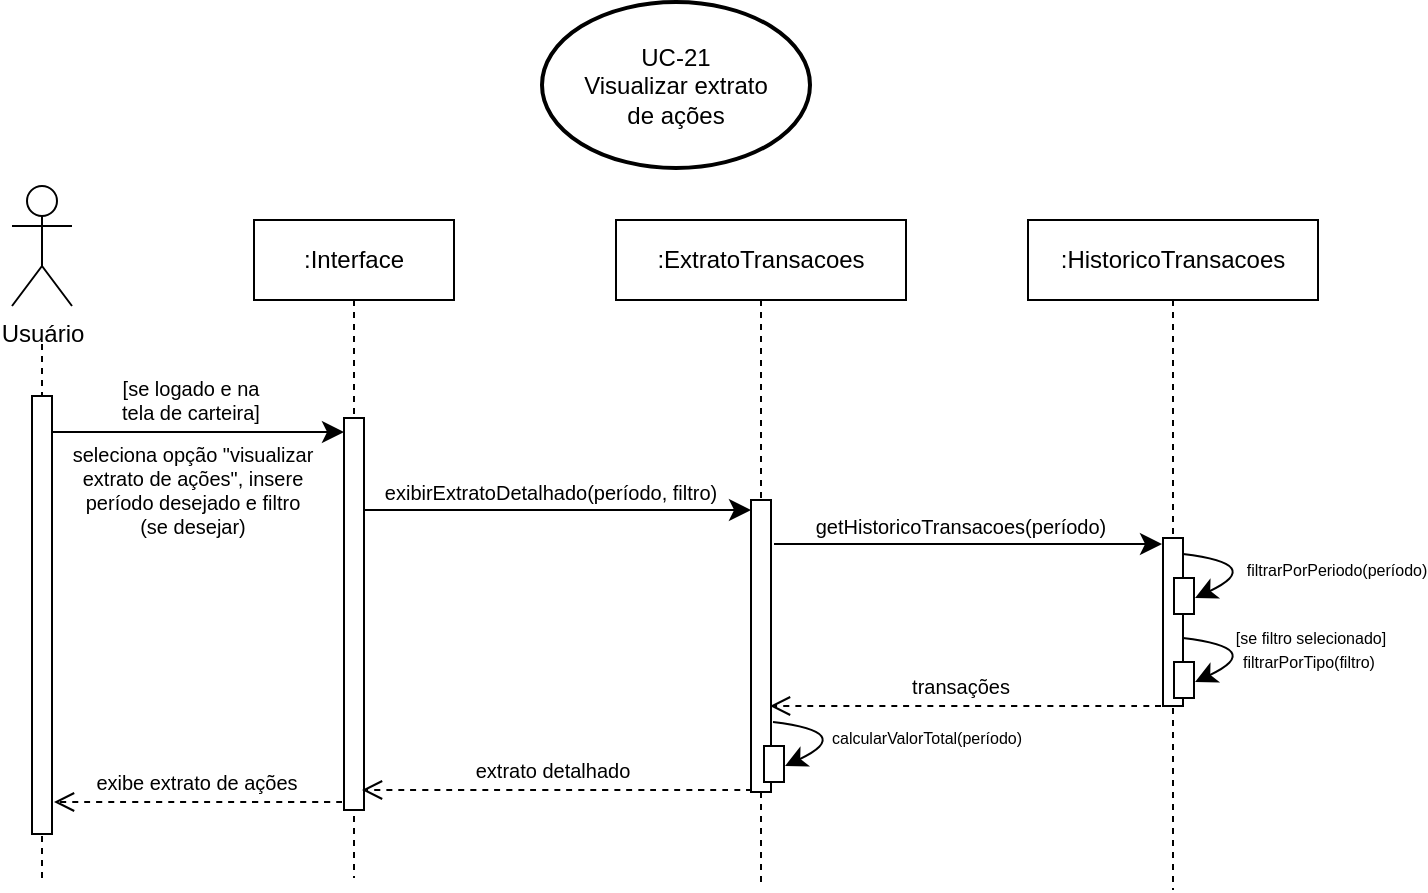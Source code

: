 <mxfile version="24.7.17">
  <diagram name="Page-1" id="x5GulW5hpHZzHsGW3e24">
    <mxGraphModel dx="1389" dy="980" grid="0" gridSize="10" guides="1" tooltips="1" connect="1" arrows="1" fold="1" page="0" pageScale="1" pageWidth="850" pageHeight="1100" math="0" shadow="0">
      <root>
        <mxCell id="0" />
        <mxCell id="1" parent="0" />
        <mxCell id="AGan5aRGakAMqPL-kEG_-1" value=":Interface" style="shape=umlLifeline;perimeter=lifelinePerimeter;whiteSpace=wrap;html=1;container=0;dropTarget=0;collapsible=0;recursiveResize=0;outlineConnect=0;portConstraint=eastwest;newEdgeStyle={&quot;edgeStyle&quot;:&quot;elbowEdgeStyle&quot;,&quot;elbow&quot;:&quot;vertical&quot;,&quot;curved&quot;:0,&quot;rounded&quot;:0};" parent="1" vertex="1">
          <mxGeometry x="63" y="-7" width="100" height="329" as="geometry" />
        </mxCell>
        <mxCell id="AGan5aRGakAMqPL-kEG_-2" value="" style="html=1;points=[];perimeter=orthogonalPerimeter;outlineConnect=0;targetShapes=umlLifeline;portConstraint=eastwest;newEdgeStyle={&quot;edgeStyle&quot;:&quot;elbowEdgeStyle&quot;,&quot;elbow&quot;:&quot;vertical&quot;,&quot;curved&quot;:0,&quot;rounded&quot;:0};" parent="AGan5aRGakAMqPL-kEG_-1" vertex="1">
          <mxGeometry x="45" y="99" width="10" height="196" as="geometry" />
        </mxCell>
        <mxCell id="AGan5aRGakAMqPL-kEG_-9" value="" style="endArrow=none;dashed=1;html=1;rounded=0;" parent="1" edge="1">
          <mxGeometry width="50" height="50" relative="1" as="geometry">
            <mxPoint x="-43" y="322" as="sourcePoint" />
            <mxPoint x="-43" y="55" as="targetPoint" />
          </mxGeometry>
        </mxCell>
        <mxCell id="AGan5aRGakAMqPL-kEG_-10" value="Usuário" style="shape=umlActor;verticalLabelPosition=bottom;verticalAlign=top;html=1;outlineConnect=0;" parent="1" vertex="1">
          <mxGeometry x="-58" y="-24" width="30" height="60" as="geometry" />
        </mxCell>
        <mxCell id="AGan5aRGakAMqPL-kEG_-11" value="" style="rounded=0;whiteSpace=wrap;html=1;" parent="1" vertex="1">
          <mxGeometry x="-48" y="81" width="10" height="219" as="geometry" />
        </mxCell>
        <mxCell id="AGan5aRGakAMqPL-kEG_-12" value="" style="endArrow=classic;html=1;rounded=0;fontSize=12;startSize=8;endSize=8;curved=1;" parent="1" target="AGan5aRGakAMqPL-kEG_-2" edge="1">
          <mxGeometry width="50" height="50" relative="1" as="geometry">
            <mxPoint x="-38" y="99" as="sourcePoint" />
            <mxPoint x="12" y="49" as="targetPoint" />
          </mxGeometry>
        </mxCell>
        <mxCell id="AGan5aRGakAMqPL-kEG_-13" value="seleciona opção &quot;visualizar&lt;div&gt;extrato de ações&quot;, insere&lt;/div&gt;&lt;div&gt;período desejado e filtro&lt;/div&gt;&lt;div&gt;(se desejar)&lt;/div&gt;" style="edgeLabel;html=1;align=center;verticalAlign=middle;resizable=0;points=[];fontSize=10;" parent="AGan5aRGakAMqPL-kEG_-12" vertex="1" connectable="0">
          <mxGeometry x="0.538" y="2" relative="1" as="geometry">
            <mxPoint x="-43" y="31" as="offset" />
          </mxGeometry>
        </mxCell>
        <mxCell id="AGan5aRGakAMqPL-kEG_-14" value="[se logado e na tela de carteira]" style="text;html=1;align=center;verticalAlign=middle;whiteSpace=wrap;rounded=0;fontSize=10;" parent="1" vertex="1">
          <mxGeometry x="-12" y="68" width="87" height="30" as="geometry" />
        </mxCell>
        <mxCell id="AGan5aRGakAMqPL-kEG_-17" value="UC-21&lt;div&gt;Visualizar extrato&lt;/div&gt;&lt;div&gt;de ações&lt;/div&gt;" style="strokeWidth=2;html=1;shape=mxgraph.flowchart.start_1;whiteSpace=wrap;" parent="1" vertex="1">
          <mxGeometry x="207" y="-116" width="134" height="83" as="geometry" />
        </mxCell>
        <mxCell id="AGan5aRGakAMqPL-kEG_-49" value=":ExtratoTransacoes" style="shape=umlLifeline;perimeter=lifelinePerimeter;whiteSpace=wrap;html=1;container=0;dropTarget=0;collapsible=0;recursiveResize=0;outlineConnect=0;portConstraint=eastwest;newEdgeStyle={&quot;edgeStyle&quot;:&quot;elbowEdgeStyle&quot;,&quot;elbow&quot;:&quot;vertical&quot;,&quot;curved&quot;:0,&quot;rounded&quot;:0};" parent="1" vertex="1">
          <mxGeometry x="244" y="-7" width="145" height="331" as="geometry" />
        </mxCell>
        <mxCell id="AGan5aRGakAMqPL-kEG_-50" value="" style="html=1;points=[];perimeter=orthogonalPerimeter;outlineConnect=0;targetShapes=umlLifeline;portConstraint=eastwest;newEdgeStyle={&quot;edgeStyle&quot;:&quot;elbowEdgeStyle&quot;,&quot;elbow&quot;:&quot;vertical&quot;,&quot;curved&quot;:0,&quot;rounded&quot;:0};" parent="AGan5aRGakAMqPL-kEG_-49" vertex="1">
          <mxGeometry x="67.5" y="140" width="10" height="146" as="geometry" />
        </mxCell>
        <mxCell id="AGan5aRGakAMqPL-kEG_-5" value="&lt;span style=&quot;color: rgba(0, 0, 0, 0); font-family: monospace; font-size: 0px; text-align: start;&quot;&gt;%3CmxGraphModel%3E%3Croot%3E%3CmxCell%20id%3D%220%22%2F%3E%3CmxCell%20id%3D%221%22%20parent%3D%220%22%2F%3E%3CmxCell%20id%3D%222%22%20value%3D%22%26lt%3Bfont%20style%3D%26quot%3Bfont-size%3A%209px%3B%26quot%3B%26gt%3B%5Bse%20n%C3%A3o%20houve%26lt%3B%2Ffont%26gt%3B%26lt%3Bdiv%20style%3D%26quot%3Bfont-size%3A%209px%3B%26quot%3B%26gt%3B%26lt%3Bfont%20style%3D%26quot%3Bfont-size%3A%209px%3B%26quot%3B%26gt%3Berro%5D%26lt%3B%2Ffont%26gt%3B%26lt%3B%2Fdiv%26gt%3B%22%20style%3D%22text%3Bhtml%3D1%3Balign%3Dcenter%3BverticalAlign%3Dmiddle%3Bresizable%3D0%3Bpoints%3D%5B%5D%3Bautosize%3D1%3BstrokeColor%3Dnone%3BfillColor%3Dnone%3BfontSize%3D9%3B%22%20vertex%3D%221%22%20parent%3D%221%22%3E%3CmxGeometry%20x%3D%22438%22%20y%3D%22306%22%20width%3D%2275%22%20height%3D%2234%22%20as%3D%22geometry%22%2F%3E%3C%2FmxCell%3E%3C%2Froot%3E%3C%2FmxGraphModel%3E&lt;/span&gt;" style="html=1;points=[];perimeter=orthogonalPerimeter;outlineConnect=0;targetShapes=umlLifeline;portConstraint=eastwest;newEdgeStyle={&quot;edgeStyle&quot;:&quot;elbowEdgeStyle&quot;,&quot;elbow&quot;:&quot;vertical&quot;,&quot;curved&quot;:0,&quot;rounded&quot;:0};" parent="AGan5aRGakAMqPL-kEG_-49" vertex="1">
          <mxGeometry x="74" y="263" width="10" height="18" as="geometry" />
        </mxCell>
        <mxCell id="AGan5aRGakAMqPL-kEG_-3" value="" style="endArrow=classic;html=1;rounded=0;fontSize=12;startSize=8;endSize=8;curved=1;" parent="AGan5aRGakAMqPL-kEG_-49" edge="1">
          <mxGeometry width="50" height="50" relative="1" as="geometry">
            <mxPoint x="78.5" y="251" as="sourcePoint" />
            <mxPoint x="84.5" y="273" as="targetPoint" />
            <Array as="points">
              <mxPoint x="120.5" y="256" />
            </Array>
          </mxGeometry>
        </mxCell>
        <mxCell id="AGan5aRGakAMqPL-kEG_-4" value="calcularValorTotal(período)" style="edgeLabel;html=1;align=center;verticalAlign=middle;resizable=0;points=[];fontSize=8;" parent="AGan5aRGakAMqPL-kEG_-3" vertex="1" connectable="0">
          <mxGeometry x="0.475" y="-4" relative="1" as="geometry">
            <mxPoint x="52" y="-1" as="offset" />
          </mxGeometry>
        </mxCell>
        <mxCell id="AGan5aRGakAMqPL-kEG_-55" value="" style="endArrow=classic;html=1;rounded=0;fontSize=12;startSize=8;endSize=8;curved=1;" parent="1" target="AGan5aRGakAMqPL-kEG_-50" edge="1">
          <mxGeometry width="50" height="50" relative="1" as="geometry">
            <mxPoint x="118" y="138" as="sourcePoint" />
            <mxPoint x="264" y="138" as="targetPoint" />
          </mxGeometry>
        </mxCell>
        <mxCell id="AGan5aRGakAMqPL-kEG_-56" value="exibirExtratoDetalhado(período, filtro)" style="edgeLabel;html=1;align=center;verticalAlign=middle;resizable=0;points=[];fontSize=10;" parent="AGan5aRGakAMqPL-kEG_-55" vertex="1" connectable="0">
          <mxGeometry x="0.538" y="2" relative="1" as="geometry">
            <mxPoint x="-56" y="-7" as="offset" />
          </mxGeometry>
        </mxCell>
        <mxCell id="AGan5aRGakAMqPL-kEG_-57" value=":HistoricoTransacoes" style="shape=umlLifeline;perimeter=lifelinePerimeter;whiteSpace=wrap;html=1;container=0;dropTarget=0;collapsible=0;recursiveResize=0;outlineConnect=0;portConstraint=eastwest;newEdgeStyle={&quot;edgeStyle&quot;:&quot;elbowEdgeStyle&quot;,&quot;elbow&quot;:&quot;vertical&quot;,&quot;curved&quot;:0,&quot;rounded&quot;:0};" parent="1" vertex="1">
          <mxGeometry x="450" y="-7" width="145" height="335" as="geometry" />
        </mxCell>
        <mxCell id="AGan5aRGakAMqPL-kEG_-58" value="" style="html=1;points=[];perimeter=orthogonalPerimeter;outlineConnect=0;targetShapes=umlLifeline;portConstraint=eastwest;newEdgeStyle={&quot;edgeStyle&quot;:&quot;elbowEdgeStyle&quot;,&quot;elbow&quot;:&quot;vertical&quot;,&quot;curved&quot;:0,&quot;rounded&quot;:0};" parent="AGan5aRGakAMqPL-kEG_-57" vertex="1">
          <mxGeometry x="67.5" y="159" width="10" height="84" as="geometry" />
        </mxCell>
        <mxCell id="brkxQrMDDTh2cAaPKSID-1" value="&lt;span style=&quot;color: rgba(0, 0, 0, 0); font-family: monospace; font-size: 0px; text-align: start;&quot;&gt;%3CmxGraphModel%3E%3Croot%3E%3CmxCell%20id%3D%220%22%2F%3E%3CmxCell%20id%3D%221%22%20parent%3D%220%22%2F%3E%3CmxCell%20id%3D%222%22%20value%3D%22%26lt%3Bfont%20style%3D%26quot%3Bfont-size%3A%209px%3B%26quot%3B%26gt%3B%5Bse%20n%C3%A3o%20houve%26lt%3B%2Ffont%26gt%3B%26lt%3Bdiv%20style%3D%26quot%3Bfont-size%3A%209px%3B%26quot%3B%26gt%3B%26lt%3Bfont%20style%3D%26quot%3Bfont-size%3A%209px%3B%26quot%3B%26gt%3Berro%5D%26lt%3B%2Ffont%26gt%3B%26lt%3B%2Fdiv%26gt%3B%22%20style%3D%22text%3Bhtml%3D1%3Balign%3Dcenter%3BverticalAlign%3Dmiddle%3Bresizable%3D0%3Bpoints%3D%5B%5D%3Bautosize%3D1%3BstrokeColor%3Dnone%3BfillColor%3Dnone%3BfontSize%3D9%3B%22%20vertex%3D%221%22%20parent%3D%221%22%3E%3CmxGeometry%20x%3D%22438%22%20y%3D%22306%22%20width%3D%2275%22%20height%3D%2234%22%20as%3D%22geometry%22%2F%3E%3C%2FmxCell%3E%3C%2Froot%3E%3C%2FmxGraphModel%3E&lt;/span&gt;" style="html=1;points=[];perimeter=orthogonalPerimeter;outlineConnect=0;targetShapes=umlLifeline;portConstraint=eastwest;newEdgeStyle={&quot;edgeStyle&quot;:&quot;elbowEdgeStyle&quot;,&quot;elbow&quot;:&quot;vertical&quot;,&quot;curved&quot;:0,&quot;rounded&quot;:0};" vertex="1" parent="AGan5aRGakAMqPL-kEG_-57">
          <mxGeometry x="73" y="221" width="10" height="18" as="geometry" />
        </mxCell>
        <mxCell id="brkxQrMDDTh2cAaPKSID-2" value="" style="endArrow=classic;html=1;rounded=0;fontSize=12;startSize=8;endSize=8;curved=1;" edge="1" parent="AGan5aRGakAMqPL-kEG_-57">
          <mxGeometry width="50" height="50" relative="1" as="geometry">
            <mxPoint x="77.5" y="209" as="sourcePoint" />
            <mxPoint x="83.5" y="231" as="targetPoint" />
            <Array as="points">
              <mxPoint x="119.5" y="214" />
            </Array>
          </mxGeometry>
        </mxCell>
        <mxCell id="brkxQrMDDTh2cAaPKSID-3" value="filtrarPorTipo(filtro)" style="edgeLabel;html=1;align=center;verticalAlign=middle;resizable=0;points=[];fontSize=8;" vertex="1" connectable="0" parent="brkxQrMDDTh2cAaPKSID-2">
          <mxGeometry x="0.475" y="-4" relative="1" as="geometry">
            <mxPoint x="38" y="3" as="offset" />
          </mxGeometry>
        </mxCell>
        <mxCell id="AGan5aRGakAMqPL-kEG_-62" value="" style="endArrow=classic;html=1;rounded=0;fontSize=12;startSize=8;endSize=8;curved=1;" parent="1" edge="1">
          <mxGeometry width="50" height="50" relative="1" as="geometry">
            <mxPoint x="323" y="155" as="sourcePoint" />
            <mxPoint x="517" y="155" as="targetPoint" />
          </mxGeometry>
        </mxCell>
        <mxCell id="AGan5aRGakAMqPL-kEG_-63" value="getHistoricoTransacoes(período)" style="edgeLabel;html=1;align=center;verticalAlign=middle;resizable=0;points=[];fontSize=10;" parent="AGan5aRGakAMqPL-kEG_-62" vertex="1" connectable="0">
          <mxGeometry x="0.538" y="2" relative="1" as="geometry">
            <mxPoint x="-56" y="-7" as="offset" />
          </mxGeometry>
        </mxCell>
        <mxCell id="AGan5aRGakAMqPL-kEG_-65" value="&lt;span style=&quot;color: rgba(0, 0, 0, 0); font-family: monospace; font-size: 0px; text-align: start;&quot;&gt;%3CmxGraphModel%3E%3Croot%3E%3CmxCell%20id%3D%220%22%2F%3E%3CmxCell%20id%3D%221%22%20parent%3D%220%22%2F%3E%3CmxCell%20id%3D%222%22%20value%3D%22%26lt%3Bfont%20style%3D%26quot%3Bfont-size%3A%209px%3B%26quot%3B%26gt%3B%5Bse%20n%C3%A3o%20houve%26lt%3B%2Ffont%26gt%3B%26lt%3Bdiv%20style%3D%26quot%3Bfont-size%3A%209px%3B%26quot%3B%26gt%3B%26lt%3Bfont%20style%3D%26quot%3Bfont-size%3A%209px%3B%26quot%3B%26gt%3Berro%5D%26lt%3B%2Ffont%26gt%3B%26lt%3B%2Fdiv%26gt%3B%22%20style%3D%22text%3Bhtml%3D1%3Balign%3Dcenter%3BverticalAlign%3Dmiddle%3Bresizable%3D0%3Bpoints%3D%5B%5D%3Bautosize%3D1%3BstrokeColor%3Dnone%3BfillColor%3Dnone%3BfontSize%3D9%3B%22%20vertex%3D%221%22%20parent%3D%221%22%3E%3CmxGeometry%20x%3D%22438%22%20y%3D%22306%22%20width%3D%2275%22%20height%3D%2234%22%20as%3D%22geometry%22%2F%3E%3C%2FmxCell%3E%3C%2Froot%3E%3C%2FmxGraphModel%3E&lt;/span&gt;" style="html=1;points=[];perimeter=orthogonalPerimeter;outlineConnect=0;targetShapes=umlLifeline;portConstraint=eastwest;newEdgeStyle={&quot;edgeStyle&quot;:&quot;elbowEdgeStyle&quot;,&quot;elbow&quot;:&quot;vertical&quot;,&quot;curved&quot;:0,&quot;rounded&quot;:0};" parent="1" vertex="1">
          <mxGeometry x="523" y="172" width="10" height="18" as="geometry" />
        </mxCell>
        <mxCell id="AGan5aRGakAMqPL-kEG_-66" value="" style="endArrow=classic;html=1;rounded=0;fontSize=12;startSize=8;endSize=8;curved=1;" parent="1" edge="1">
          <mxGeometry width="50" height="50" relative="1" as="geometry">
            <mxPoint x="527.5" y="160" as="sourcePoint" />
            <mxPoint x="533.5" y="182" as="targetPoint" />
            <Array as="points">
              <mxPoint x="569.5" y="165" />
            </Array>
          </mxGeometry>
        </mxCell>
        <mxCell id="AGan5aRGakAMqPL-kEG_-67" value="filtrarPorPeriodo(período)" style="edgeLabel;html=1;align=center;verticalAlign=middle;resizable=0;points=[];fontSize=8;" parent="AGan5aRGakAMqPL-kEG_-66" vertex="1" connectable="0">
          <mxGeometry x="0.475" y="-4" relative="1" as="geometry">
            <mxPoint x="52" y="-1" as="offset" />
          </mxGeometry>
        </mxCell>
        <mxCell id="AGan5aRGakAMqPL-kEG_-68" value="" style="endArrow=open;html=1;rounded=0;fontSize=12;startSize=8;endSize=8;curved=1;endFill=0;dashed=1;" parent="1" edge="1">
          <mxGeometry width="50" height="50" relative="1" as="geometry">
            <mxPoint x="516.5" y="236" as="sourcePoint" />
            <mxPoint x="321" y="236" as="targetPoint" />
          </mxGeometry>
        </mxCell>
        <mxCell id="AGan5aRGakAMqPL-kEG_-69" value="transações" style="edgeLabel;html=1;align=center;verticalAlign=middle;resizable=0;points=[];fontSize=10;" parent="AGan5aRGakAMqPL-kEG_-68" vertex="1" connectable="0">
          <mxGeometry x="0.082" relative="1" as="geometry">
            <mxPoint x="5" y="-10" as="offset" />
          </mxGeometry>
        </mxCell>
        <mxCell id="AGan5aRGakAMqPL-kEG_-70" value="" style="endArrow=open;html=1;rounded=0;fontSize=12;startSize=8;endSize=8;curved=1;endFill=0;dashed=1;" parent="1" edge="1">
          <mxGeometry width="50" height="50" relative="1" as="geometry">
            <mxPoint x="312" y="278" as="sourcePoint" />
            <mxPoint x="117" y="278" as="targetPoint" />
          </mxGeometry>
        </mxCell>
        <mxCell id="AGan5aRGakAMqPL-kEG_-71" value="extrato detalhado" style="edgeLabel;html=1;align=center;verticalAlign=middle;resizable=0;points=[];fontSize=10;" parent="AGan5aRGakAMqPL-kEG_-70" vertex="1" connectable="0">
          <mxGeometry x="0.082" relative="1" as="geometry">
            <mxPoint x="5" y="-10" as="offset" />
          </mxGeometry>
        </mxCell>
        <mxCell id="AGan5aRGakAMqPL-kEG_-72" value="" style="endArrow=open;html=1;rounded=0;fontSize=12;startSize=8;endSize=8;curved=1;endFill=0;dashed=1;" parent="1" edge="1">
          <mxGeometry width="50" height="50" relative="1" as="geometry">
            <mxPoint x="107" y="284" as="sourcePoint" />
            <mxPoint x="-37" y="284" as="targetPoint" />
          </mxGeometry>
        </mxCell>
        <mxCell id="AGan5aRGakAMqPL-kEG_-73" value="exibe extrato de ações" style="edgeLabel;html=1;align=center;verticalAlign=middle;resizable=0;points=[];fontSize=10;" parent="AGan5aRGakAMqPL-kEG_-72" vertex="1" connectable="0">
          <mxGeometry x="0.082" relative="1" as="geometry">
            <mxPoint x="5" y="-10" as="offset" />
          </mxGeometry>
        </mxCell>
        <mxCell id="brkxQrMDDTh2cAaPKSID-4" value="[se filtro selecionado]" style="text;html=1;align=center;verticalAlign=middle;whiteSpace=wrap;rounded=0;fontSize=8;" vertex="1" parent="1">
          <mxGeometry x="552" y="194" width="79" height="15" as="geometry" />
        </mxCell>
      </root>
    </mxGraphModel>
  </diagram>
</mxfile>
